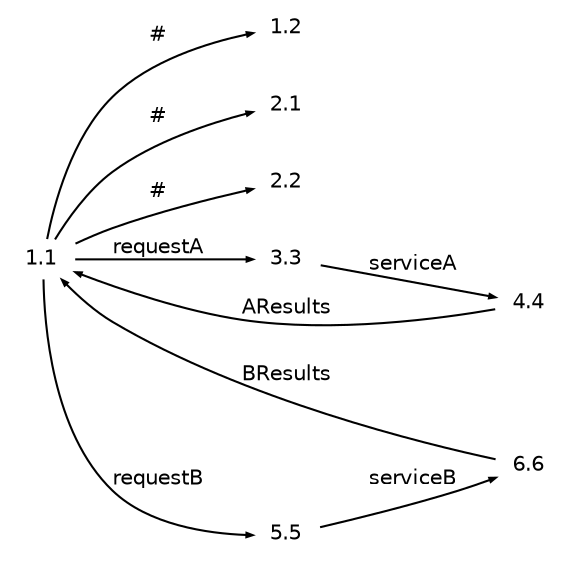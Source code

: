 digraph g
{
   graph [rankdir=LR];
   edge [arrowsize=0.3,fontsize=10,fontname=Helvetica];
   node [shape=plaintext,width=.3,height=.2,fontsize=10,fontname=Helvetica];
   1.1->1.2 [label="#"];
   1.1->2.1 [label="#"];
   1.1->2.2 [label="#"];
   1.1->3.3 [label="requestA"];
   1.1->5.5 [label="requestB"];
   3.3->4.4 [label="serviceA"];
   4.4->1.1 [label="AResults"];
   5.5->6.6 [label="serviceB"];
   6.6->1.1 [label="BResults"];
}
